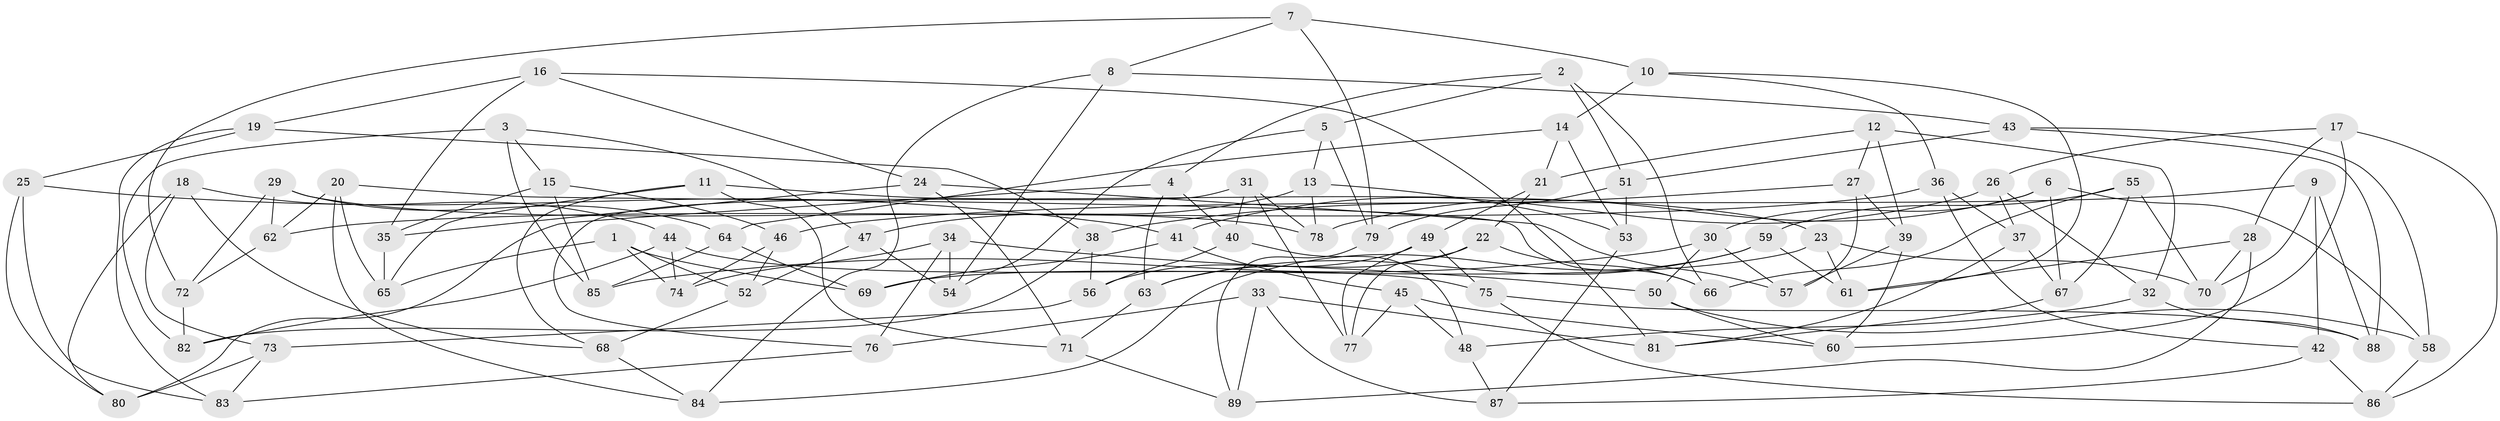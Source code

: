 // coarse degree distribution, {6: 0.49056603773584906, 5: 0.18867924528301888, 4: 0.2830188679245283, 3: 0.03773584905660377}
// Generated by graph-tools (version 1.1) at 2025/42/03/06/25 10:42:22]
// undirected, 89 vertices, 178 edges
graph export_dot {
graph [start="1"]
  node [color=gray90,style=filled];
  1;
  2;
  3;
  4;
  5;
  6;
  7;
  8;
  9;
  10;
  11;
  12;
  13;
  14;
  15;
  16;
  17;
  18;
  19;
  20;
  21;
  22;
  23;
  24;
  25;
  26;
  27;
  28;
  29;
  30;
  31;
  32;
  33;
  34;
  35;
  36;
  37;
  38;
  39;
  40;
  41;
  42;
  43;
  44;
  45;
  46;
  47;
  48;
  49;
  50;
  51;
  52;
  53;
  54;
  55;
  56;
  57;
  58;
  59;
  60;
  61;
  62;
  63;
  64;
  65;
  66;
  67;
  68;
  69;
  70;
  71;
  72;
  73;
  74;
  75;
  76;
  77;
  78;
  79;
  80;
  81;
  82;
  83;
  84;
  85;
  86;
  87;
  88;
  89;
  1 -- 65;
  1 -- 52;
  1 -- 74;
  1 -- 69;
  2 -- 51;
  2 -- 66;
  2 -- 5;
  2 -- 4;
  3 -- 47;
  3 -- 82;
  3 -- 85;
  3 -- 15;
  4 -- 63;
  4 -- 40;
  4 -- 80;
  5 -- 79;
  5 -- 54;
  5 -- 13;
  6 -- 58;
  6 -- 78;
  6 -- 67;
  6 -- 30;
  7 -- 8;
  7 -- 10;
  7 -- 72;
  7 -- 79;
  8 -- 84;
  8 -- 43;
  8 -- 54;
  9 -- 88;
  9 -- 70;
  9 -- 42;
  9 -- 46;
  10 -- 36;
  10 -- 14;
  10 -- 61;
  11 -- 68;
  11 -- 71;
  11 -- 23;
  11 -- 65;
  12 -- 27;
  12 -- 39;
  12 -- 21;
  12 -- 32;
  13 -- 78;
  13 -- 53;
  13 -- 47;
  14 -- 64;
  14 -- 21;
  14 -- 53;
  15 -- 46;
  15 -- 35;
  15 -- 85;
  16 -- 81;
  16 -- 35;
  16 -- 19;
  16 -- 24;
  17 -- 86;
  17 -- 28;
  17 -- 26;
  17 -- 60;
  18 -- 73;
  18 -- 80;
  18 -- 44;
  18 -- 68;
  19 -- 25;
  19 -- 38;
  19 -- 83;
  20 -- 84;
  20 -- 65;
  20 -- 62;
  20 -- 66;
  21 -- 22;
  21 -- 49;
  22 -- 63;
  22 -- 77;
  22 -- 66;
  23 -- 69;
  23 -- 61;
  23 -- 70;
  24 -- 71;
  24 -- 35;
  24 -- 57;
  25 -- 41;
  25 -- 80;
  25 -- 83;
  26 -- 37;
  26 -- 41;
  26 -- 32;
  27 -- 39;
  27 -- 38;
  27 -- 57;
  28 -- 89;
  28 -- 61;
  28 -- 70;
  29 -- 72;
  29 -- 78;
  29 -- 64;
  29 -- 62;
  30 -- 57;
  30 -- 50;
  30 -- 85;
  31 -- 78;
  31 -- 40;
  31 -- 77;
  31 -- 76;
  32 -- 48;
  32 -- 88;
  33 -- 76;
  33 -- 89;
  33 -- 81;
  33 -- 87;
  34 -- 54;
  34 -- 74;
  34 -- 76;
  34 -- 50;
  35 -- 65;
  36 -- 42;
  36 -- 62;
  36 -- 37;
  37 -- 81;
  37 -- 67;
  38 -- 56;
  38 -- 82;
  39 -- 60;
  39 -- 57;
  40 -- 48;
  40 -- 56;
  41 -- 69;
  41 -- 45;
  42 -- 86;
  42 -- 87;
  43 -- 88;
  43 -- 58;
  43 -- 51;
  44 -- 74;
  44 -- 75;
  44 -- 82;
  45 -- 60;
  45 -- 48;
  45 -- 77;
  46 -- 52;
  46 -- 74;
  47 -- 52;
  47 -- 54;
  48 -- 87;
  49 -- 77;
  49 -- 56;
  49 -- 75;
  50 -- 58;
  50 -- 60;
  51 -- 53;
  51 -- 79;
  52 -- 68;
  53 -- 87;
  55 -- 67;
  55 -- 59;
  55 -- 70;
  55 -- 66;
  56 -- 73;
  58 -- 86;
  59 -- 63;
  59 -- 84;
  59 -- 61;
  62 -- 72;
  63 -- 71;
  64 -- 85;
  64 -- 69;
  67 -- 81;
  68 -- 84;
  71 -- 89;
  72 -- 82;
  73 -- 80;
  73 -- 83;
  75 -- 88;
  75 -- 86;
  76 -- 83;
  79 -- 89;
}
